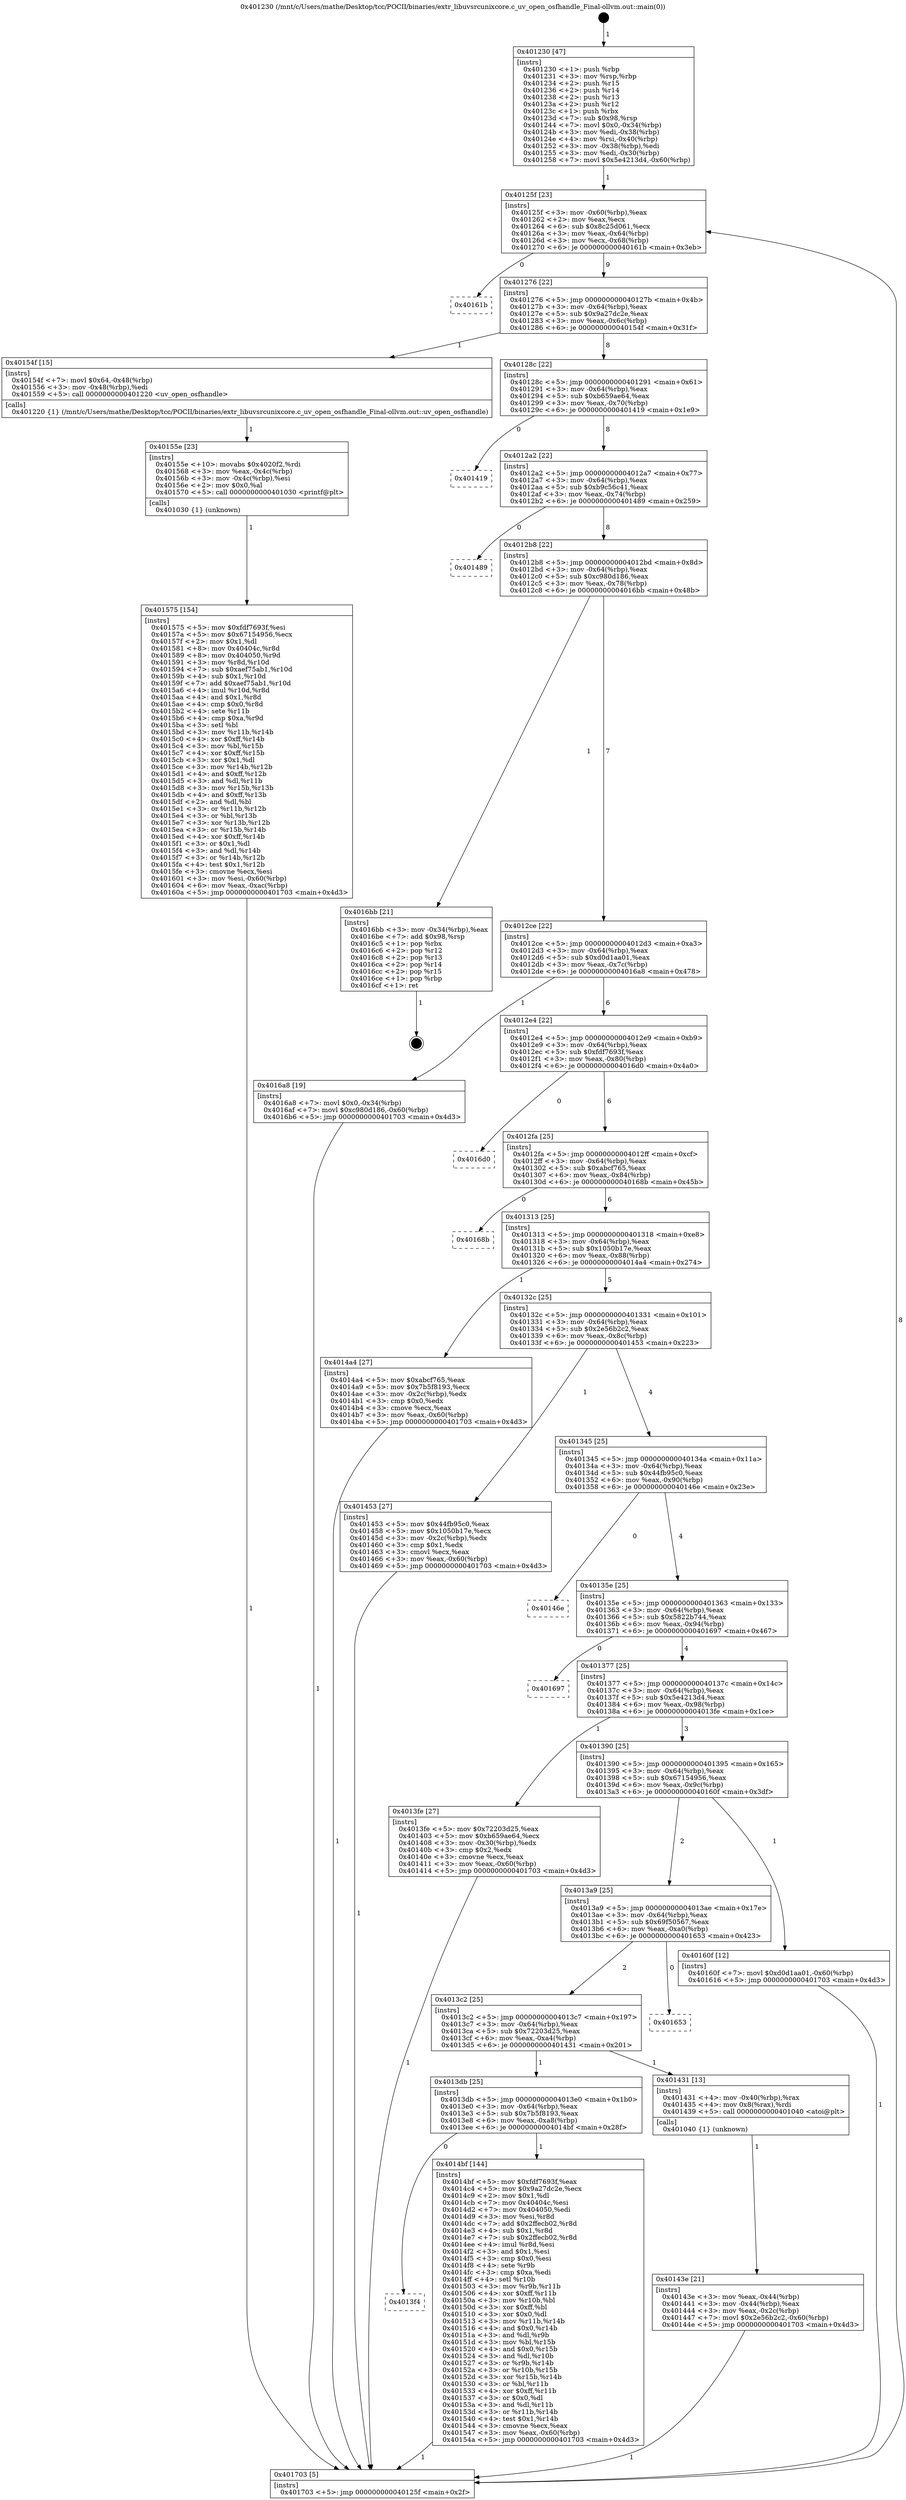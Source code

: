digraph "0x401230" {
  label = "0x401230 (/mnt/c/Users/mathe/Desktop/tcc/POCII/binaries/extr_libuvsrcunixcore.c_uv_open_osfhandle_Final-ollvm.out::main(0))"
  labelloc = "t"
  node[shape=record]

  Entry [label="",width=0.3,height=0.3,shape=circle,fillcolor=black,style=filled]
  "0x40125f" [label="{
     0x40125f [23]\l
     | [instrs]\l
     &nbsp;&nbsp;0x40125f \<+3\>: mov -0x60(%rbp),%eax\l
     &nbsp;&nbsp;0x401262 \<+2\>: mov %eax,%ecx\l
     &nbsp;&nbsp;0x401264 \<+6\>: sub $0x8c25d061,%ecx\l
     &nbsp;&nbsp;0x40126a \<+3\>: mov %eax,-0x64(%rbp)\l
     &nbsp;&nbsp;0x40126d \<+3\>: mov %ecx,-0x68(%rbp)\l
     &nbsp;&nbsp;0x401270 \<+6\>: je 000000000040161b \<main+0x3eb\>\l
  }"]
  "0x40161b" [label="{
     0x40161b\l
  }", style=dashed]
  "0x401276" [label="{
     0x401276 [22]\l
     | [instrs]\l
     &nbsp;&nbsp;0x401276 \<+5\>: jmp 000000000040127b \<main+0x4b\>\l
     &nbsp;&nbsp;0x40127b \<+3\>: mov -0x64(%rbp),%eax\l
     &nbsp;&nbsp;0x40127e \<+5\>: sub $0x9a27dc2e,%eax\l
     &nbsp;&nbsp;0x401283 \<+3\>: mov %eax,-0x6c(%rbp)\l
     &nbsp;&nbsp;0x401286 \<+6\>: je 000000000040154f \<main+0x31f\>\l
  }"]
  Exit [label="",width=0.3,height=0.3,shape=circle,fillcolor=black,style=filled,peripheries=2]
  "0x40154f" [label="{
     0x40154f [15]\l
     | [instrs]\l
     &nbsp;&nbsp;0x40154f \<+7\>: movl $0x64,-0x48(%rbp)\l
     &nbsp;&nbsp;0x401556 \<+3\>: mov -0x48(%rbp),%edi\l
     &nbsp;&nbsp;0x401559 \<+5\>: call 0000000000401220 \<uv_open_osfhandle\>\l
     | [calls]\l
     &nbsp;&nbsp;0x401220 \{1\} (/mnt/c/Users/mathe/Desktop/tcc/POCII/binaries/extr_libuvsrcunixcore.c_uv_open_osfhandle_Final-ollvm.out::uv_open_osfhandle)\l
  }"]
  "0x40128c" [label="{
     0x40128c [22]\l
     | [instrs]\l
     &nbsp;&nbsp;0x40128c \<+5\>: jmp 0000000000401291 \<main+0x61\>\l
     &nbsp;&nbsp;0x401291 \<+3\>: mov -0x64(%rbp),%eax\l
     &nbsp;&nbsp;0x401294 \<+5\>: sub $0xb659ae64,%eax\l
     &nbsp;&nbsp;0x401299 \<+3\>: mov %eax,-0x70(%rbp)\l
     &nbsp;&nbsp;0x40129c \<+6\>: je 0000000000401419 \<main+0x1e9\>\l
  }"]
  "0x401575" [label="{
     0x401575 [154]\l
     | [instrs]\l
     &nbsp;&nbsp;0x401575 \<+5\>: mov $0xfdf7693f,%esi\l
     &nbsp;&nbsp;0x40157a \<+5\>: mov $0x67154956,%ecx\l
     &nbsp;&nbsp;0x40157f \<+2\>: mov $0x1,%dl\l
     &nbsp;&nbsp;0x401581 \<+8\>: mov 0x40404c,%r8d\l
     &nbsp;&nbsp;0x401589 \<+8\>: mov 0x404050,%r9d\l
     &nbsp;&nbsp;0x401591 \<+3\>: mov %r8d,%r10d\l
     &nbsp;&nbsp;0x401594 \<+7\>: sub $0xaef75ab1,%r10d\l
     &nbsp;&nbsp;0x40159b \<+4\>: sub $0x1,%r10d\l
     &nbsp;&nbsp;0x40159f \<+7\>: add $0xaef75ab1,%r10d\l
     &nbsp;&nbsp;0x4015a6 \<+4\>: imul %r10d,%r8d\l
     &nbsp;&nbsp;0x4015aa \<+4\>: and $0x1,%r8d\l
     &nbsp;&nbsp;0x4015ae \<+4\>: cmp $0x0,%r8d\l
     &nbsp;&nbsp;0x4015b2 \<+4\>: sete %r11b\l
     &nbsp;&nbsp;0x4015b6 \<+4\>: cmp $0xa,%r9d\l
     &nbsp;&nbsp;0x4015ba \<+3\>: setl %bl\l
     &nbsp;&nbsp;0x4015bd \<+3\>: mov %r11b,%r14b\l
     &nbsp;&nbsp;0x4015c0 \<+4\>: xor $0xff,%r14b\l
     &nbsp;&nbsp;0x4015c4 \<+3\>: mov %bl,%r15b\l
     &nbsp;&nbsp;0x4015c7 \<+4\>: xor $0xff,%r15b\l
     &nbsp;&nbsp;0x4015cb \<+3\>: xor $0x1,%dl\l
     &nbsp;&nbsp;0x4015ce \<+3\>: mov %r14b,%r12b\l
     &nbsp;&nbsp;0x4015d1 \<+4\>: and $0xff,%r12b\l
     &nbsp;&nbsp;0x4015d5 \<+3\>: and %dl,%r11b\l
     &nbsp;&nbsp;0x4015d8 \<+3\>: mov %r15b,%r13b\l
     &nbsp;&nbsp;0x4015db \<+4\>: and $0xff,%r13b\l
     &nbsp;&nbsp;0x4015df \<+2\>: and %dl,%bl\l
     &nbsp;&nbsp;0x4015e1 \<+3\>: or %r11b,%r12b\l
     &nbsp;&nbsp;0x4015e4 \<+3\>: or %bl,%r13b\l
     &nbsp;&nbsp;0x4015e7 \<+3\>: xor %r13b,%r12b\l
     &nbsp;&nbsp;0x4015ea \<+3\>: or %r15b,%r14b\l
     &nbsp;&nbsp;0x4015ed \<+4\>: xor $0xff,%r14b\l
     &nbsp;&nbsp;0x4015f1 \<+3\>: or $0x1,%dl\l
     &nbsp;&nbsp;0x4015f4 \<+3\>: and %dl,%r14b\l
     &nbsp;&nbsp;0x4015f7 \<+3\>: or %r14b,%r12b\l
     &nbsp;&nbsp;0x4015fa \<+4\>: test $0x1,%r12b\l
     &nbsp;&nbsp;0x4015fe \<+3\>: cmovne %ecx,%esi\l
     &nbsp;&nbsp;0x401601 \<+3\>: mov %esi,-0x60(%rbp)\l
     &nbsp;&nbsp;0x401604 \<+6\>: mov %eax,-0xac(%rbp)\l
     &nbsp;&nbsp;0x40160a \<+5\>: jmp 0000000000401703 \<main+0x4d3\>\l
  }"]
  "0x401419" [label="{
     0x401419\l
  }", style=dashed]
  "0x4012a2" [label="{
     0x4012a2 [22]\l
     | [instrs]\l
     &nbsp;&nbsp;0x4012a2 \<+5\>: jmp 00000000004012a7 \<main+0x77\>\l
     &nbsp;&nbsp;0x4012a7 \<+3\>: mov -0x64(%rbp),%eax\l
     &nbsp;&nbsp;0x4012aa \<+5\>: sub $0xb9c56c41,%eax\l
     &nbsp;&nbsp;0x4012af \<+3\>: mov %eax,-0x74(%rbp)\l
     &nbsp;&nbsp;0x4012b2 \<+6\>: je 0000000000401489 \<main+0x259\>\l
  }"]
  "0x40155e" [label="{
     0x40155e [23]\l
     | [instrs]\l
     &nbsp;&nbsp;0x40155e \<+10\>: movabs $0x4020f2,%rdi\l
     &nbsp;&nbsp;0x401568 \<+3\>: mov %eax,-0x4c(%rbp)\l
     &nbsp;&nbsp;0x40156b \<+3\>: mov -0x4c(%rbp),%esi\l
     &nbsp;&nbsp;0x40156e \<+2\>: mov $0x0,%al\l
     &nbsp;&nbsp;0x401570 \<+5\>: call 0000000000401030 \<printf@plt\>\l
     | [calls]\l
     &nbsp;&nbsp;0x401030 \{1\} (unknown)\l
  }"]
  "0x401489" [label="{
     0x401489\l
  }", style=dashed]
  "0x4012b8" [label="{
     0x4012b8 [22]\l
     | [instrs]\l
     &nbsp;&nbsp;0x4012b8 \<+5\>: jmp 00000000004012bd \<main+0x8d\>\l
     &nbsp;&nbsp;0x4012bd \<+3\>: mov -0x64(%rbp),%eax\l
     &nbsp;&nbsp;0x4012c0 \<+5\>: sub $0xc980d186,%eax\l
     &nbsp;&nbsp;0x4012c5 \<+3\>: mov %eax,-0x78(%rbp)\l
     &nbsp;&nbsp;0x4012c8 \<+6\>: je 00000000004016bb \<main+0x48b\>\l
  }"]
  "0x4013f4" [label="{
     0x4013f4\l
  }", style=dashed]
  "0x4016bb" [label="{
     0x4016bb [21]\l
     | [instrs]\l
     &nbsp;&nbsp;0x4016bb \<+3\>: mov -0x34(%rbp),%eax\l
     &nbsp;&nbsp;0x4016be \<+7\>: add $0x98,%rsp\l
     &nbsp;&nbsp;0x4016c5 \<+1\>: pop %rbx\l
     &nbsp;&nbsp;0x4016c6 \<+2\>: pop %r12\l
     &nbsp;&nbsp;0x4016c8 \<+2\>: pop %r13\l
     &nbsp;&nbsp;0x4016ca \<+2\>: pop %r14\l
     &nbsp;&nbsp;0x4016cc \<+2\>: pop %r15\l
     &nbsp;&nbsp;0x4016ce \<+1\>: pop %rbp\l
     &nbsp;&nbsp;0x4016cf \<+1\>: ret\l
  }"]
  "0x4012ce" [label="{
     0x4012ce [22]\l
     | [instrs]\l
     &nbsp;&nbsp;0x4012ce \<+5\>: jmp 00000000004012d3 \<main+0xa3\>\l
     &nbsp;&nbsp;0x4012d3 \<+3\>: mov -0x64(%rbp),%eax\l
     &nbsp;&nbsp;0x4012d6 \<+5\>: sub $0xd0d1aa01,%eax\l
     &nbsp;&nbsp;0x4012db \<+3\>: mov %eax,-0x7c(%rbp)\l
     &nbsp;&nbsp;0x4012de \<+6\>: je 00000000004016a8 \<main+0x478\>\l
  }"]
  "0x4014bf" [label="{
     0x4014bf [144]\l
     | [instrs]\l
     &nbsp;&nbsp;0x4014bf \<+5\>: mov $0xfdf7693f,%eax\l
     &nbsp;&nbsp;0x4014c4 \<+5\>: mov $0x9a27dc2e,%ecx\l
     &nbsp;&nbsp;0x4014c9 \<+2\>: mov $0x1,%dl\l
     &nbsp;&nbsp;0x4014cb \<+7\>: mov 0x40404c,%esi\l
     &nbsp;&nbsp;0x4014d2 \<+7\>: mov 0x404050,%edi\l
     &nbsp;&nbsp;0x4014d9 \<+3\>: mov %esi,%r8d\l
     &nbsp;&nbsp;0x4014dc \<+7\>: add $0x2ffecb02,%r8d\l
     &nbsp;&nbsp;0x4014e3 \<+4\>: sub $0x1,%r8d\l
     &nbsp;&nbsp;0x4014e7 \<+7\>: sub $0x2ffecb02,%r8d\l
     &nbsp;&nbsp;0x4014ee \<+4\>: imul %r8d,%esi\l
     &nbsp;&nbsp;0x4014f2 \<+3\>: and $0x1,%esi\l
     &nbsp;&nbsp;0x4014f5 \<+3\>: cmp $0x0,%esi\l
     &nbsp;&nbsp;0x4014f8 \<+4\>: sete %r9b\l
     &nbsp;&nbsp;0x4014fc \<+3\>: cmp $0xa,%edi\l
     &nbsp;&nbsp;0x4014ff \<+4\>: setl %r10b\l
     &nbsp;&nbsp;0x401503 \<+3\>: mov %r9b,%r11b\l
     &nbsp;&nbsp;0x401506 \<+4\>: xor $0xff,%r11b\l
     &nbsp;&nbsp;0x40150a \<+3\>: mov %r10b,%bl\l
     &nbsp;&nbsp;0x40150d \<+3\>: xor $0xff,%bl\l
     &nbsp;&nbsp;0x401510 \<+3\>: xor $0x0,%dl\l
     &nbsp;&nbsp;0x401513 \<+3\>: mov %r11b,%r14b\l
     &nbsp;&nbsp;0x401516 \<+4\>: and $0x0,%r14b\l
     &nbsp;&nbsp;0x40151a \<+3\>: and %dl,%r9b\l
     &nbsp;&nbsp;0x40151d \<+3\>: mov %bl,%r15b\l
     &nbsp;&nbsp;0x401520 \<+4\>: and $0x0,%r15b\l
     &nbsp;&nbsp;0x401524 \<+3\>: and %dl,%r10b\l
     &nbsp;&nbsp;0x401527 \<+3\>: or %r9b,%r14b\l
     &nbsp;&nbsp;0x40152a \<+3\>: or %r10b,%r15b\l
     &nbsp;&nbsp;0x40152d \<+3\>: xor %r15b,%r14b\l
     &nbsp;&nbsp;0x401530 \<+3\>: or %bl,%r11b\l
     &nbsp;&nbsp;0x401533 \<+4\>: xor $0xff,%r11b\l
     &nbsp;&nbsp;0x401537 \<+3\>: or $0x0,%dl\l
     &nbsp;&nbsp;0x40153a \<+3\>: and %dl,%r11b\l
     &nbsp;&nbsp;0x40153d \<+3\>: or %r11b,%r14b\l
     &nbsp;&nbsp;0x401540 \<+4\>: test $0x1,%r14b\l
     &nbsp;&nbsp;0x401544 \<+3\>: cmovne %ecx,%eax\l
     &nbsp;&nbsp;0x401547 \<+3\>: mov %eax,-0x60(%rbp)\l
     &nbsp;&nbsp;0x40154a \<+5\>: jmp 0000000000401703 \<main+0x4d3\>\l
  }"]
  "0x4016a8" [label="{
     0x4016a8 [19]\l
     | [instrs]\l
     &nbsp;&nbsp;0x4016a8 \<+7\>: movl $0x0,-0x34(%rbp)\l
     &nbsp;&nbsp;0x4016af \<+7\>: movl $0xc980d186,-0x60(%rbp)\l
     &nbsp;&nbsp;0x4016b6 \<+5\>: jmp 0000000000401703 \<main+0x4d3\>\l
  }"]
  "0x4012e4" [label="{
     0x4012e4 [22]\l
     | [instrs]\l
     &nbsp;&nbsp;0x4012e4 \<+5\>: jmp 00000000004012e9 \<main+0xb9\>\l
     &nbsp;&nbsp;0x4012e9 \<+3\>: mov -0x64(%rbp),%eax\l
     &nbsp;&nbsp;0x4012ec \<+5\>: sub $0xfdf7693f,%eax\l
     &nbsp;&nbsp;0x4012f1 \<+3\>: mov %eax,-0x80(%rbp)\l
     &nbsp;&nbsp;0x4012f4 \<+6\>: je 00000000004016d0 \<main+0x4a0\>\l
  }"]
  "0x40143e" [label="{
     0x40143e [21]\l
     | [instrs]\l
     &nbsp;&nbsp;0x40143e \<+3\>: mov %eax,-0x44(%rbp)\l
     &nbsp;&nbsp;0x401441 \<+3\>: mov -0x44(%rbp),%eax\l
     &nbsp;&nbsp;0x401444 \<+3\>: mov %eax,-0x2c(%rbp)\l
     &nbsp;&nbsp;0x401447 \<+7\>: movl $0x2e56b2c2,-0x60(%rbp)\l
     &nbsp;&nbsp;0x40144e \<+5\>: jmp 0000000000401703 \<main+0x4d3\>\l
  }"]
  "0x4016d0" [label="{
     0x4016d0\l
  }", style=dashed]
  "0x4012fa" [label="{
     0x4012fa [25]\l
     | [instrs]\l
     &nbsp;&nbsp;0x4012fa \<+5\>: jmp 00000000004012ff \<main+0xcf\>\l
     &nbsp;&nbsp;0x4012ff \<+3\>: mov -0x64(%rbp),%eax\l
     &nbsp;&nbsp;0x401302 \<+5\>: sub $0xabcf765,%eax\l
     &nbsp;&nbsp;0x401307 \<+6\>: mov %eax,-0x84(%rbp)\l
     &nbsp;&nbsp;0x40130d \<+6\>: je 000000000040168b \<main+0x45b\>\l
  }"]
  "0x4013db" [label="{
     0x4013db [25]\l
     | [instrs]\l
     &nbsp;&nbsp;0x4013db \<+5\>: jmp 00000000004013e0 \<main+0x1b0\>\l
     &nbsp;&nbsp;0x4013e0 \<+3\>: mov -0x64(%rbp),%eax\l
     &nbsp;&nbsp;0x4013e3 \<+5\>: sub $0x7b5f8193,%eax\l
     &nbsp;&nbsp;0x4013e8 \<+6\>: mov %eax,-0xa8(%rbp)\l
     &nbsp;&nbsp;0x4013ee \<+6\>: je 00000000004014bf \<main+0x28f\>\l
  }"]
  "0x40168b" [label="{
     0x40168b\l
  }", style=dashed]
  "0x401313" [label="{
     0x401313 [25]\l
     | [instrs]\l
     &nbsp;&nbsp;0x401313 \<+5\>: jmp 0000000000401318 \<main+0xe8\>\l
     &nbsp;&nbsp;0x401318 \<+3\>: mov -0x64(%rbp),%eax\l
     &nbsp;&nbsp;0x40131b \<+5\>: sub $0x1050b17e,%eax\l
     &nbsp;&nbsp;0x401320 \<+6\>: mov %eax,-0x88(%rbp)\l
     &nbsp;&nbsp;0x401326 \<+6\>: je 00000000004014a4 \<main+0x274\>\l
  }"]
  "0x401431" [label="{
     0x401431 [13]\l
     | [instrs]\l
     &nbsp;&nbsp;0x401431 \<+4\>: mov -0x40(%rbp),%rax\l
     &nbsp;&nbsp;0x401435 \<+4\>: mov 0x8(%rax),%rdi\l
     &nbsp;&nbsp;0x401439 \<+5\>: call 0000000000401040 \<atoi@plt\>\l
     | [calls]\l
     &nbsp;&nbsp;0x401040 \{1\} (unknown)\l
  }"]
  "0x4014a4" [label="{
     0x4014a4 [27]\l
     | [instrs]\l
     &nbsp;&nbsp;0x4014a4 \<+5\>: mov $0xabcf765,%eax\l
     &nbsp;&nbsp;0x4014a9 \<+5\>: mov $0x7b5f8193,%ecx\l
     &nbsp;&nbsp;0x4014ae \<+3\>: mov -0x2c(%rbp),%edx\l
     &nbsp;&nbsp;0x4014b1 \<+3\>: cmp $0x0,%edx\l
     &nbsp;&nbsp;0x4014b4 \<+3\>: cmove %ecx,%eax\l
     &nbsp;&nbsp;0x4014b7 \<+3\>: mov %eax,-0x60(%rbp)\l
     &nbsp;&nbsp;0x4014ba \<+5\>: jmp 0000000000401703 \<main+0x4d3\>\l
  }"]
  "0x40132c" [label="{
     0x40132c [25]\l
     | [instrs]\l
     &nbsp;&nbsp;0x40132c \<+5\>: jmp 0000000000401331 \<main+0x101\>\l
     &nbsp;&nbsp;0x401331 \<+3\>: mov -0x64(%rbp),%eax\l
     &nbsp;&nbsp;0x401334 \<+5\>: sub $0x2e56b2c2,%eax\l
     &nbsp;&nbsp;0x401339 \<+6\>: mov %eax,-0x8c(%rbp)\l
     &nbsp;&nbsp;0x40133f \<+6\>: je 0000000000401453 \<main+0x223\>\l
  }"]
  "0x4013c2" [label="{
     0x4013c2 [25]\l
     | [instrs]\l
     &nbsp;&nbsp;0x4013c2 \<+5\>: jmp 00000000004013c7 \<main+0x197\>\l
     &nbsp;&nbsp;0x4013c7 \<+3\>: mov -0x64(%rbp),%eax\l
     &nbsp;&nbsp;0x4013ca \<+5\>: sub $0x72203d25,%eax\l
     &nbsp;&nbsp;0x4013cf \<+6\>: mov %eax,-0xa4(%rbp)\l
     &nbsp;&nbsp;0x4013d5 \<+6\>: je 0000000000401431 \<main+0x201\>\l
  }"]
  "0x401453" [label="{
     0x401453 [27]\l
     | [instrs]\l
     &nbsp;&nbsp;0x401453 \<+5\>: mov $0x44fb95c0,%eax\l
     &nbsp;&nbsp;0x401458 \<+5\>: mov $0x1050b17e,%ecx\l
     &nbsp;&nbsp;0x40145d \<+3\>: mov -0x2c(%rbp),%edx\l
     &nbsp;&nbsp;0x401460 \<+3\>: cmp $0x1,%edx\l
     &nbsp;&nbsp;0x401463 \<+3\>: cmovl %ecx,%eax\l
     &nbsp;&nbsp;0x401466 \<+3\>: mov %eax,-0x60(%rbp)\l
     &nbsp;&nbsp;0x401469 \<+5\>: jmp 0000000000401703 \<main+0x4d3\>\l
  }"]
  "0x401345" [label="{
     0x401345 [25]\l
     | [instrs]\l
     &nbsp;&nbsp;0x401345 \<+5\>: jmp 000000000040134a \<main+0x11a\>\l
     &nbsp;&nbsp;0x40134a \<+3\>: mov -0x64(%rbp),%eax\l
     &nbsp;&nbsp;0x40134d \<+5\>: sub $0x44fb95c0,%eax\l
     &nbsp;&nbsp;0x401352 \<+6\>: mov %eax,-0x90(%rbp)\l
     &nbsp;&nbsp;0x401358 \<+6\>: je 000000000040146e \<main+0x23e\>\l
  }"]
  "0x401653" [label="{
     0x401653\l
  }", style=dashed]
  "0x40146e" [label="{
     0x40146e\l
  }", style=dashed]
  "0x40135e" [label="{
     0x40135e [25]\l
     | [instrs]\l
     &nbsp;&nbsp;0x40135e \<+5\>: jmp 0000000000401363 \<main+0x133\>\l
     &nbsp;&nbsp;0x401363 \<+3\>: mov -0x64(%rbp),%eax\l
     &nbsp;&nbsp;0x401366 \<+5\>: sub $0x5822b744,%eax\l
     &nbsp;&nbsp;0x40136b \<+6\>: mov %eax,-0x94(%rbp)\l
     &nbsp;&nbsp;0x401371 \<+6\>: je 0000000000401697 \<main+0x467\>\l
  }"]
  "0x4013a9" [label="{
     0x4013a9 [25]\l
     | [instrs]\l
     &nbsp;&nbsp;0x4013a9 \<+5\>: jmp 00000000004013ae \<main+0x17e\>\l
     &nbsp;&nbsp;0x4013ae \<+3\>: mov -0x64(%rbp),%eax\l
     &nbsp;&nbsp;0x4013b1 \<+5\>: sub $0x69f50567,%eax\l
     &nbsp;&nbsp;0x4013b6 \<+6\>: mov %eax,-0xa0(%rbp)\l
     &nbsp;&nbsp;0x4013bc \<+6\>: je 0000000000401653 \<main+0x423\>\l
  }"]
  "0x401697" [label="{
     0x401697\l
  }", style=dashed]
  "0x401377" [label="{
     0x401377 [25]\l
     | [instrs]\l
     &nbsp;&nbsp;0x401377 \<+5\>: jmp 000000000040137c \<main+0x14c\>\l
     &nbsp;&nbsp;0x40137c \<+3\>: mov -0x64(%rbp),%eax\l
     &nbsp;&nbsp;0x40137f \<+5\>: sub $0x5e4213d4,%eax\l
     &nbsp;&nbsp;0x401384 \<+6\>: mov %eax,-0x98(%rbp)\l
     &nbsp;&nbsp;0x40138a \<+6\>: je 00000000004013fe \<main+0x1ce\>\l
  }"]
  "0x40160f" [label="{
     0x40160f [12]\l
     | [instrs]\l
     &nbsp;&nbsp;0x40160f \<+7\>: movl $0xd0d1aa01,-0x60(%rbp)\l
     &nbsp;&nbsp;0x401616 \<+5\>: jmp 0000000000401703 \<main+0x4d3\>\l
  }"]
  "0x4013fe" [label="{
     0x4013fe [27]\l
     | [instrs]\l
     &nbsp;&nbsp;0x4013fe \<+5\>: mov $0x72203d25,%eax\l
     &nbsp;&nbsp;0x401403 \<+5\>: mov $0xb659ae64,%ecx\l
     &nbsp;&nbsp;0x401408 \<+3\>: mov -0x30(%rbp),%edx\l
     &nbsp;&nbsp;0x40140b \<+3\>: cmp $0x2,%edx\l
     &nbsp;&nbsp;0x40140e \<+3\>: cmovne %ecx,%eax\l
     &nbsp;&nbsp;0x401411 \<+3\>: mov %eax,-0x60(%rbp)\l
     &nbsp;&nbsp;0x401414 \<+5\>: jmp 0000000000401703 \<main+0x4d3\>\l
  }"]
  "0x401390" [label="{
     0x401390 [25]\l
     | [instrs]\l
     &nbsp;&nbsp;0x401390 \<+5\>: jmp 0000000000401395 \<main+0x165\>\l
     &nbsp;&nbsp;0x401395 \<+3\>: mov -0x64(%rbp),%eax\l
     &nbsp;&nbsp;0x401398 \<+5\>: sub $0x67154956,%eax\l
     &nbsp;&nbsp;0x40139d \<+6\>: mov %eax,-0x9c(%rbp)\l
     &nbsp;&nbsp;0x4013a3 \<+6\>: je 000000000040160f \<main+0x3df\>\l
  }"]
  "0x401703" [label="{
     0x401703 [5]\l
     | [instrs]\l
     &nbsp;&nbsp;0x401703 \<+5\>: jmp 000000000040125f \<main+0x2f\>\l
  }"]
  "0x401230" [label="{
     0x401230 [47]\l
     | [instrs]\l
     &nbsp;&nbsp;0x401230 \<+1\>: push %rbp\l
     &nbsp;&nbsp;0x401231 \<+3\>: mov %rsp,%rbp\l
     &nbsp;&nbsp;0x401234 \<+2\>: push %r15\l
     &nbsp;&nbsp;0x401236 \<+2\>: push %r14\l
     &nbsp;&nbsp;0x401238 \<+2\>: push %r13\l
     &nbsp;&nbsp;0x40123a \<+2\>: push %r12\l
     &nbsp;&nbsp;0x40123c \<+1\>: push %rbx\l
     &nbsp;&nbsp;0x40123d \<+7\>: sub $0x98,%rsp\l
     &nbsp;&nbsp;0x401244 \<+7\>: movl $0x0,-0x34(%rbp)\l
     &nbsp;&nbsp;0x40124b \<+3\>: mov %edi,-0x38(%rbp)\l
     &nbsp;&nbsp;0x40124e \<+4\>: mov %rsi,-0x40(%rbp)\l
     &nbsp;&nbsp;0x401252 \<+3\>: mov -0x38(%rbp),%edi\l
     &nbsp;&nbsp;0x401255 \<+3\>: mov %edi,-0x30(%rbp)\l
     &nbsp;&nbsp;0x401258 \<+7\>: movl $0x5e4213d4,-0x60(%rbp)\l
  }"]
  Entry -> "0x401230" [label=" 1"]
  "0x40125f" -> "0x40161b" [label=" 0"]
  "0x40125f" -> "0x401276" [label=" 9"]
  "0x4016bb" -> Exit [label=" 1"]
  "0x401276" -> "0x40154f" [label=" 1"]
  "0x401276" -> "0x40128c" [label=" 8"]
  "0x4016a8" -> "0x401703" [label=" 1"]
  "0x40128c" -> "0x401419" [label=" 0"]
  "0x40128c" -> "0x4012a2" [label=" 8"]
  "0x40160f" -> "0x401703" [label=" 1"]
  "0x4012a2" -> "0x401489" [label=" 0"]
  "0x4012a2" -> "0x4012b8" [label=" 8"]
  "0x401575" -> "0x401703" [label=" 1"]
  "0x4012b8" -> "0x4016bb" [label=" 1"]
  "0x4012b8" -> "0x4012ce" [label=" 7"]
  "0x40155e" -> "0x401575" [label=" 1"]
  "0x4012ce" -> "0x4016a8" [label=" 1"]
  "0x4012ce" -> "0x4012e4" [label=" 6"]
  "0x40154f" -> "0x40155e" [label=" 1"]
  "0x4012e4" -> "0x4016d0" [label=" 0"]
  "0x4012e4" -> "0x4012fa" [label=" 6"]
  "0x4013db" -> "0x4013f4" [label=" 0"]
  "0x4012fa" -> "0x40168b" [label=" 0"]
  "0x4012fa" -> "0x401313" [label=" 6"]
  "0x4013db" -> "0x4014bf" [label=" 1"]
  "0x401313" -> "0x4014a4" [label=" 1"]
  "0x401313" -> "0x40132c" [label=" 5"]
  "0x4014bf" -> "0x401703" [label=" 1"]
  "0x40132c" -> "0x401453" [label=" 1"]
  "0x40132c" -> "0x401345" [label=" 4"]
  "0x401453" -> "0x401703" [label=" 1"]
  "0x401345" -> "0x40146e" [label=" 0"]
  "0x401345" -> "0x40135e" [label=" 4"]
  "0x40143e" -> "0x401703" [label=" 1"]
  "0x40135e" -> "0x401697" [label=" 0"]
  "0x40135e" -> "0x401377" [label=" 4"]
  "0x4013c2" -> "0x4013db" [label=" 1"]
  "0x401377" -> "0x4013fe" [label=" 1"]
  "0x401377" -> "0x401390" [label=" 3"]
  "0x4013fe" -> "0x401703" [label=" 1"]
  "0x401230" -> "0x40125f" [label=" 1"]
  "0x401703" -> "0x40125f" [label=" 8"]
  "0x4013c2" -> "0x401431" [label=" 1"]
  "0x401390" -> "0x40160f" [label=" 1"]
  "0x401390" -> "0x4013a9" [label=" 2"]
  "0x401431" -> "0x40143e" [label=" 1"]
  "0x4013a9" -> "0x401653" [label=" 0"]
  "0x4013a9" -> "0x4013c2" [label=" 2"]
  "0x4014a4" -> "0x401703" [label=" 1"]
}
